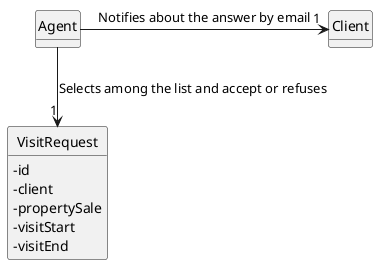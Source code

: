 @startuml
skinparam monochrome true
skinparam packageStyle rectangle
skinparam shadowing false

'left to right direction

skinparam classAttributeIconSize 0

hide circle
hide methods

class Agent {

}

class Client {

}

class VisitRequest{
-id
-client
-propertySale
-visitStart
-visitEnd
}


Agent --> VisitRequest : Selects among the list and accept or refuses "1"
Agent -> Client : Notifies about the answer by email "1"
@enduml